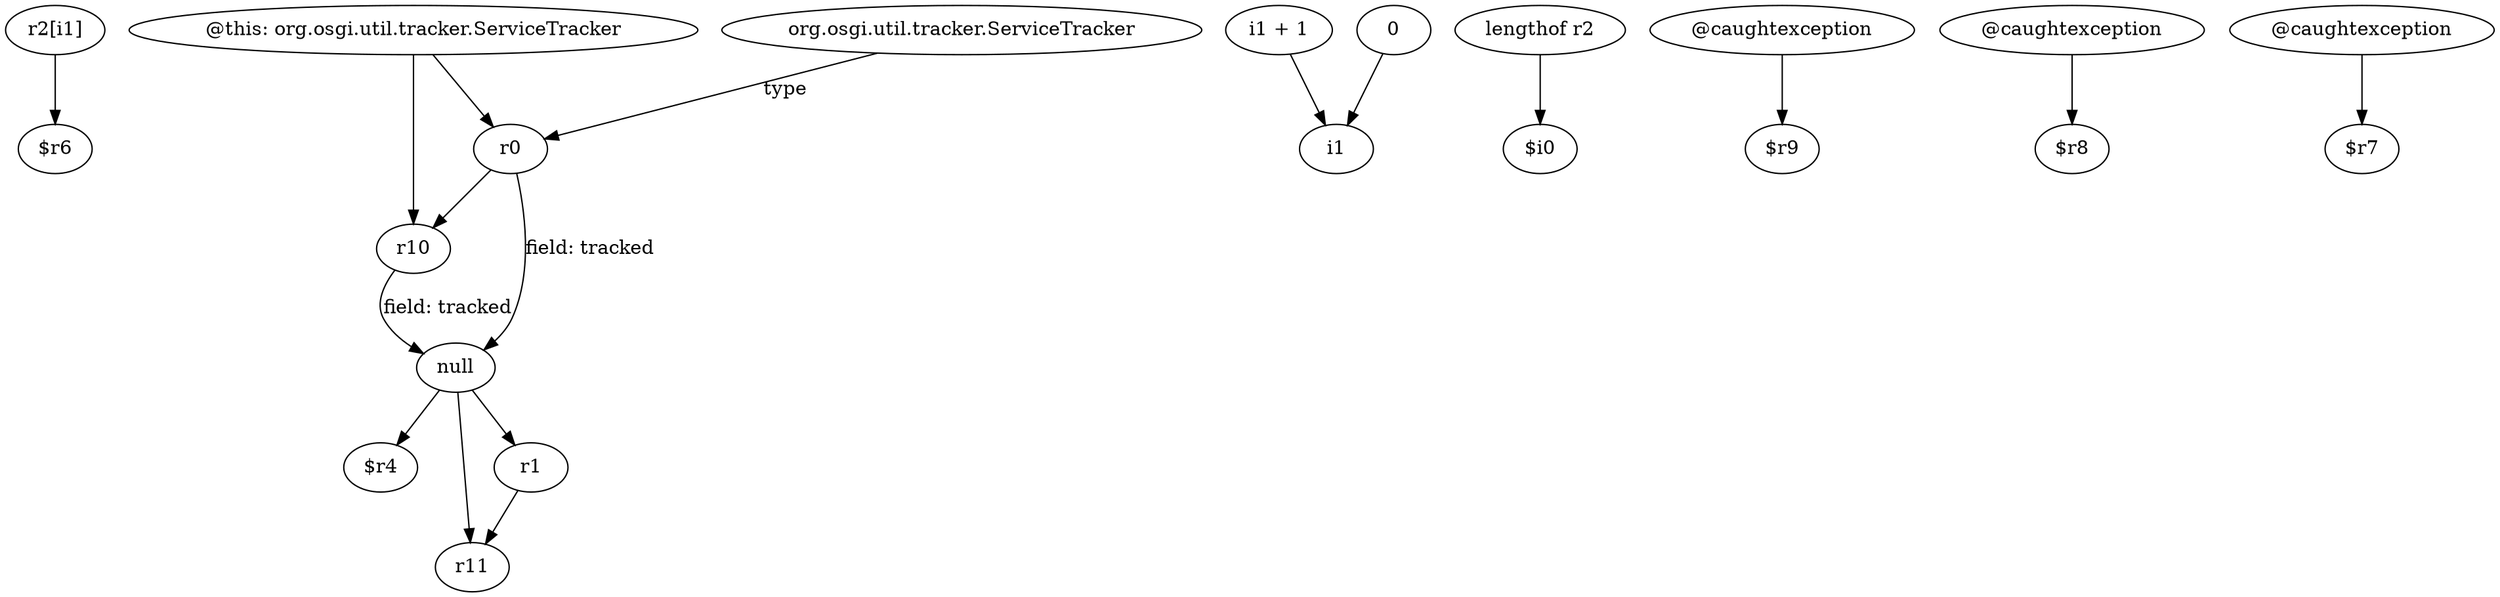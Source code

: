 digraph g {
0[label="r2[i1]"]
1[label="$r6"]
0->1[label=""]
2[label="null"]
3[label="$r4"]
2->3[label=""]
4[label="i1 + 1"]
5[label="i1"]
4->5[label=""]
6[label="r11"]
2->6[label=""]
7[label="lengthof r2"]
8[label="$i0"]
7->8[label=""]
9[label="r0"]
9->2[label="field: tracked"]
10[label="r1"]
2->10[label=""]
11[label="@caughtexception"]
12[label="$r9"]
11->12[label=""]
13[label="r10"]
9->13[label=""]
13->2[label="field: tracked"]
10->6[label=""]
14[label="@caughtexception"]
15[label="$r8"]
14->15[label=""]
16[label="org.osgi.util.tracker.ServiceTracker"]
16->9[label="type"]
17[label="@caughtexception"]
18[label="$r7"]
17->18[label=""]
19[label="@this: org.osgi.util.tracker.ServiceTracker"]
19->9[label=""]
20[label="0"]
20->5[label=""]
19->13[label=""]
}